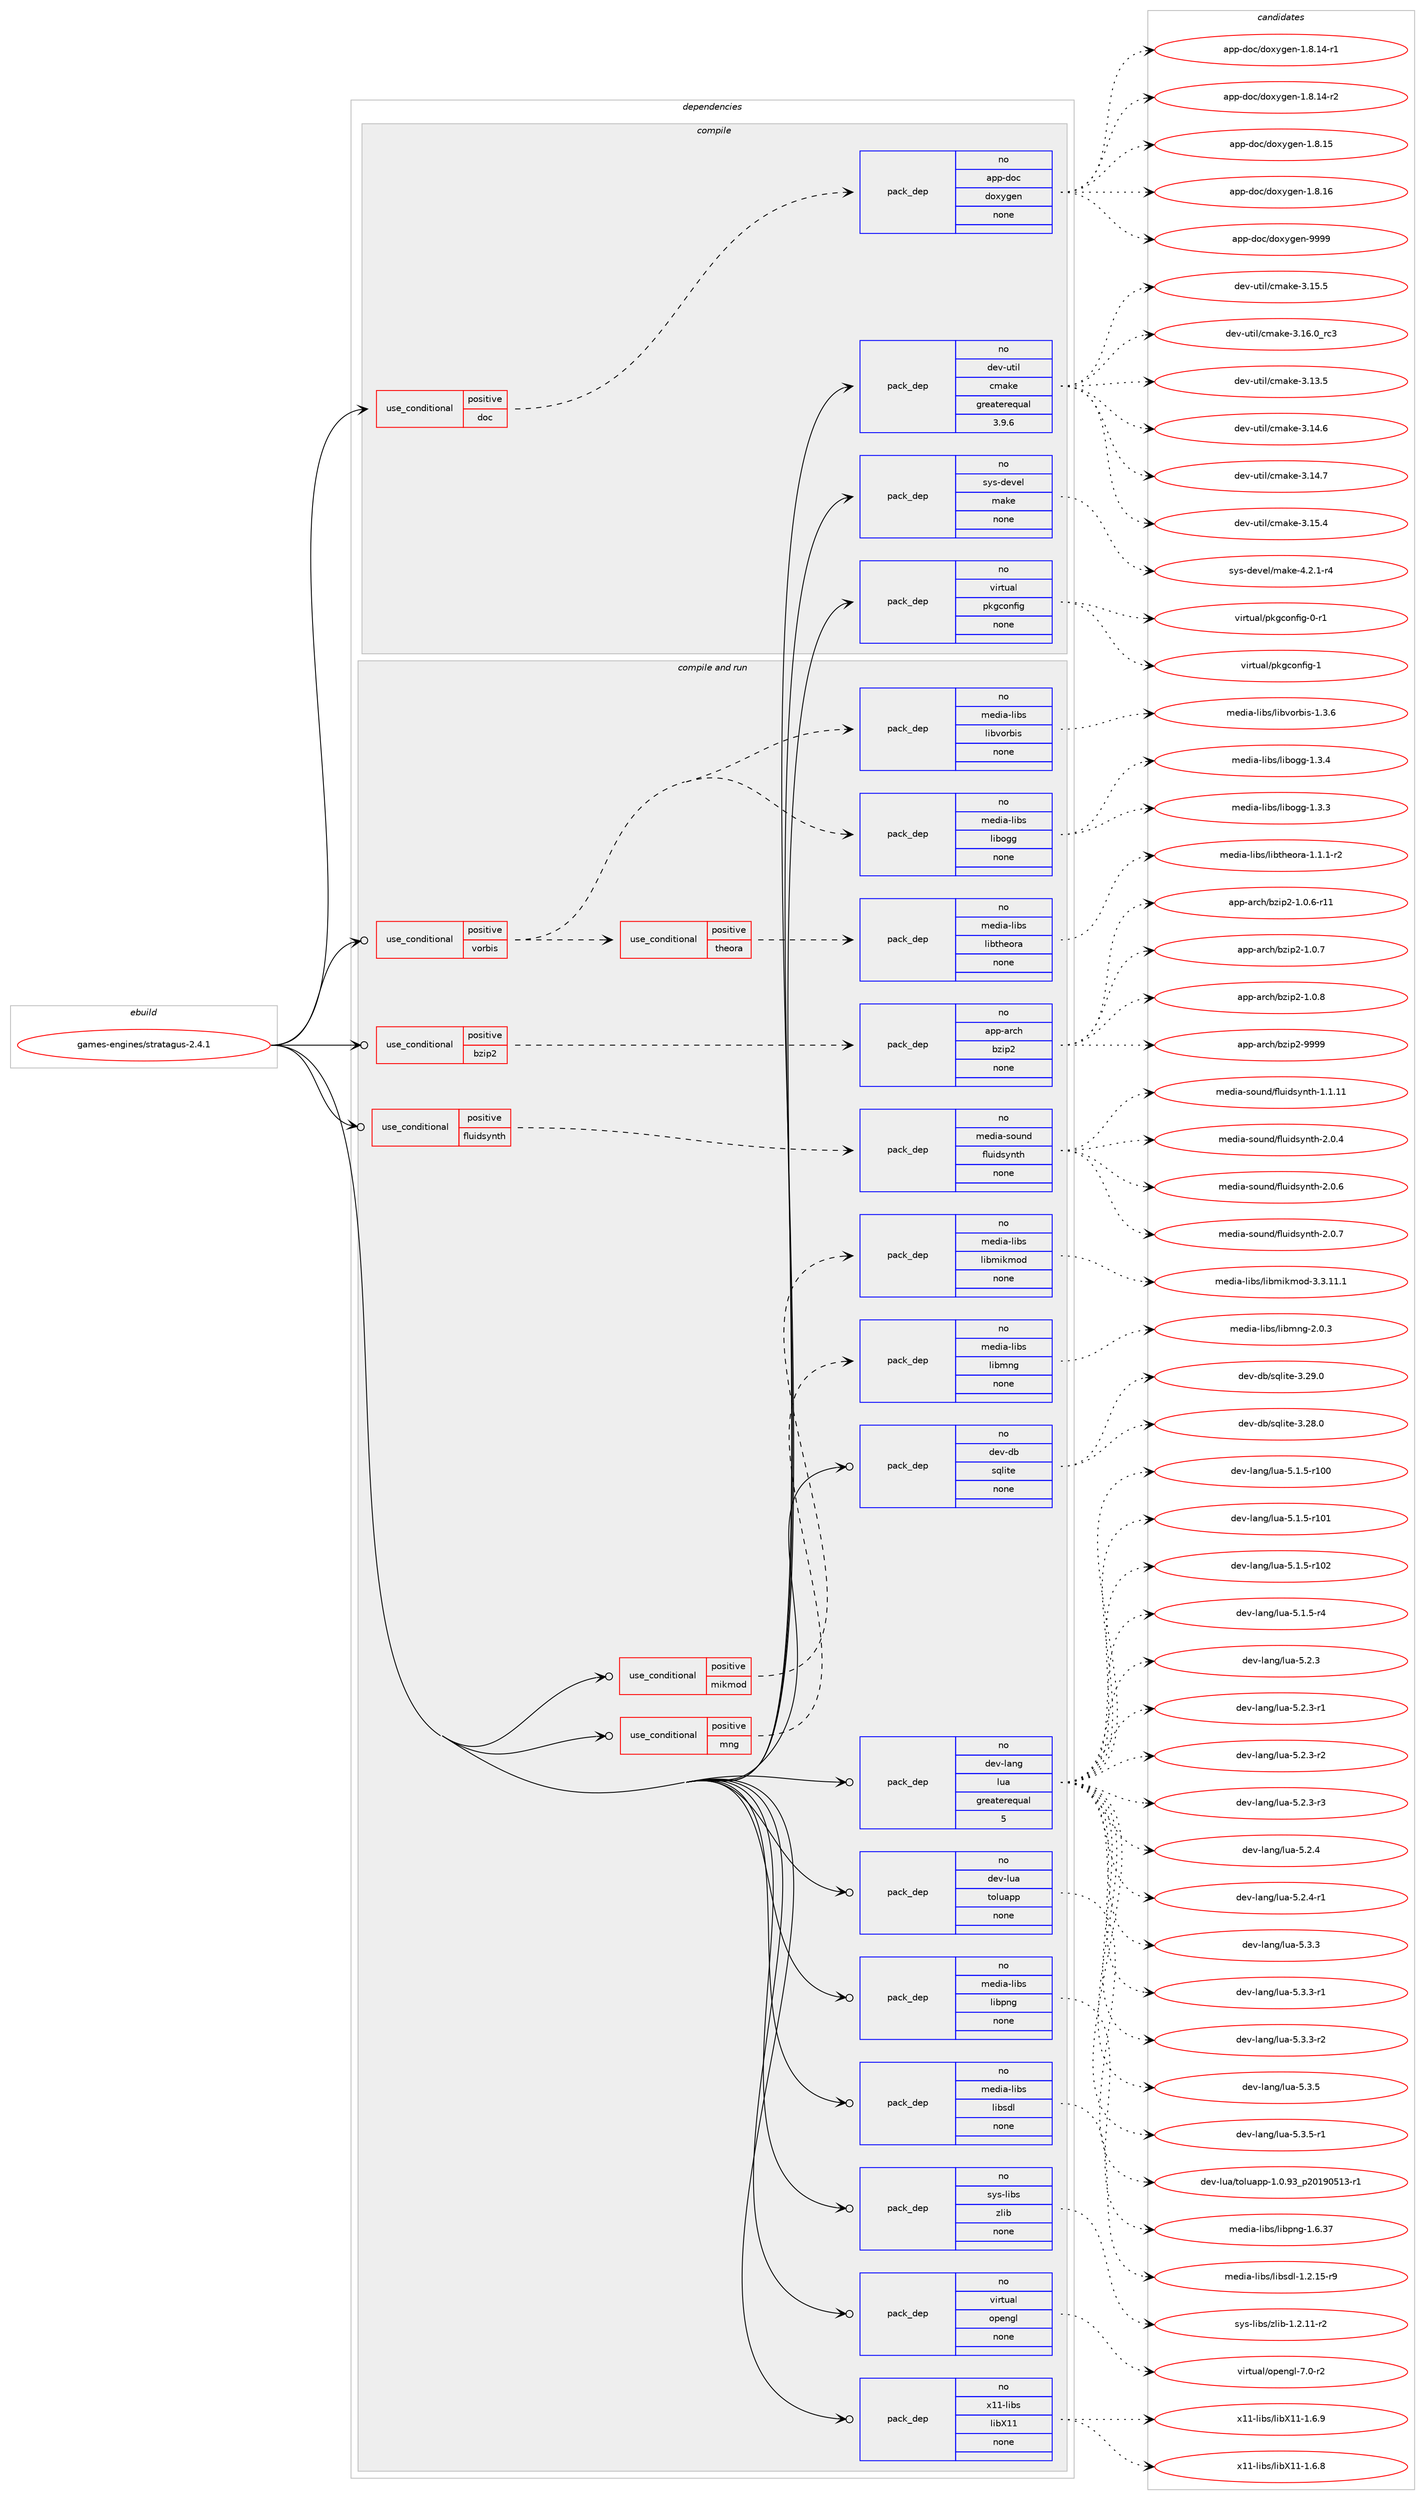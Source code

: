 digraph prolog {

# *************
# Graph options
# *************

newrank=true;
concentrate=true;
compound=true;
graph [rankdir=LR,fontname=Helvetica,fontsize=10,ranksep=1.5];#, ranksep=2.5, nodesep=0.2];
edge  [arrowhead=vee];
node  [fontname=Helvetica,fontsize=10];

# **********
# The ebuild
# **********

subgraph cluster_leftcol {
color=gray;
rank=same;
label=<<i>ebuild</i>>;
id [label="games-engines/stratagus-2.4.1", color=red, width=4, href="../games-engines/stratagus-2.4.1.svg"];
}

# ****************
# The dependencies
# ****************

subgraph cluster_midcol {
color=gray;
label=<<i>dependencies</i>>;
subgraph cluster_compile {
fillcolor="#eeeeee";
style=filled;
label=<<i>compile</i>>;
subgraph cond184594 {
dependency739288 [label=<<TABLE BORDER="0" CELLBORDER="1" CELLSPACING="0" CELLPADDING="4"><TR><TD ROWSPAN="3" CELLPADDING="10">use_conditional</TD></TR><TR><TD>positive</TD></TR><TR><TD>doc</TD></TR></TABLE>>, shape=none, color=red];
subgraph pack542363 {
dependency739289 [label=<<TABLE BORDER="0" CELLBORDER="1" CELLSPACING="0" CELLPADDING="4" WIDTH="220"><TR><TD ROWSPAN="6" CELLPADDING="30">pack_dep</TD></TR><TR><TD WIDTH="110">no</TD></TR><TR><TD>app-doc</TD></TR><TR><TD>doxygen</TD></TR><TR><TD>none</TD></TR><TR><TD></TD></TR></TABLE>>, shape=none, color=blue];
}
dependency739288:e -> dependency739289:w [weight=20,style="dashed",arrowhead="vee"];
}
id:e -> dependency739288:w [weight=20,style="solid",arrowhead="vee"];
subgraph pack542364 {
dependency739290 [label=<<TABLE BORDER="0" CELLBORDER="1" CELLSPACING="0" CELLPADDING="4" WIDTH="220"><TR><TD ROWSPAN="6" CELLPADDING="30">pack_dep</TD></TR><TR><TD WIDTH="110">no</TD></TR><TR><TD>dev-util</TD></TR><TR><TD>cmake</TD></TR><TR><TD>greaterequal</TD></TR><TR><TD>3.9.6</TD></TR></TABLE>>, shape=none, color=blue];
}
id:e -> dependency739290:w [weight=20,style="solid",arrowhead="vee"];
subgraph pack542365 {
dependency739291 [label=<<TABLE BORDER="0" CELLBORDER="1" CELLSPACING="0" CELLPADDING="4" WIDTH="220"><TR><TD ROWSPAN="6" CELLPADDING="30">pack_dep</TD></TR><TR><TD WIDTH="110">no</TD></TR><TR><TD>sys-devel</TD></TR><TR><TD>make</TD></TR><TR><TD>none</TD></TR><TR><TD></TD></TR></TABLE>>, shape=none, color=blue];
}
id:e -> dependency739291:w [weight=20,style="solid",arrowhead="vee"];
subgraph pack542366 {
dependency739292 [label=<<TABLE BORDER="0" CELLBORDER="1" CELLSPACING="0" CELLPADDING="4" WIDTH="220"><TR><TD ROWSPAN="6" CELLPADDING="30">pack_dep</TD></TR><TR><TD WIDTH="110">no</TD></TR><TR><TD>virtual</TD></TR><TR><TD>pkgconfig</TD></TR><TR><TD>none</TD></TR><TR><TD></TD></TR></TABLE>>, shape=none, color=blue];
}
id:e -> dependency739292:w [weight=20,style="solid",arrowhead="vee"];
}
subgraph cluster_compileandrun {
fillcolor="#eeeeee";
style=filled;
label=<<i>compile and run</i>>;
subgraph cond184595 {
dependency739293 [label=<<TABLE BORDER="0" CELLBORDER="1" CELLSPACING="0" CELLPADDING="4"><TR><TD ROWSPAN="3" CELLPADDING="10">use_conditional</TD></TR><TR><TD>positive</TD></TR><TR><TD>bzip2</TD></TR></TABLE>>, shape=none, color=red];
subgraph pack542367 {
dependency739294 [label=<<TABLE BORDER="0" CELLBORDER="1" CELLSPACING="0" CELLPADDING="4" WIDTH="220"><TR><TD ROWSPAN="6" CELLPADDING="30">pack_dep</TD></TR><TR><TD WIDTH="110">no</TD></TR><TR><TD>app-arch</TD></TR><TR><TD>bzip2</TD></TR><TR><TD>none</TD></TR><TR><TD></TD></TR></TABLE>>, shape=none, color=blue];
}
dependency739293:e -> dependency739294:w [weight=20,style="dashed",arrowhead="vee"];
}
id:e -> dependency739293:w [weight=20,style="solid",arrowhead="odotvee"];
subgraph cond184596 {
dependency739295 [label=<<TABLE BORDER="0" CELLBORDER="1" CELLSPACING="0" CELLPADDING="4"><TR><TD ROWSPAN="3" CELLPADDING="10">use_conditional</TD></TR><TR><TD>positive</TD></TR><TR><TD>fluidsynth</TD></TR></TABLE>>, shape=none, color=red];
subgraph pack542368 {
dependency739296 [label=<<TABLE BORDER="0" CELLBORDER="1" CELLSPACING="0" CELLPADDING="4" WIDTH="220"><TR><TD ROWSPAN="6" CELLPADDING="30">pack_dep</TD></TR><TR><TD WIDTH="110">no</TD></TR><TR><TD>media-sound</TD></TR><TR><TD>fluidsynth</TD></TR><TR><TD>none</TD></TR><TR><TD></TD></TR></TABLE>>, shape=none, color=blue];
}
dependency739295:e -> dependency739296:w [weight=20,style="dashed",arrowhead="vee"];
}
id:e -> dependency739295:w [weight=20,style="solid",arrowhead="odotvee"];
subgraph cond184597 {
dependency739297 [label=<<TABLE BORDER="0" CELLBORDER="1" CELLSPACING="0" CELLPADDING="4"><TR><TD ROWSPAN="3" CELLPADDING="10">use_conditional</TD></TR><TR><TD>positive</TD></TR><TR><TD>mikmod</TD></TR></TABLE>>, shape=none, color=red];
subgraph pack542369 {
dependency739298 [label=<<TABLE BORDER="0" CELLBORDER="1" CELLSPACING="0" CELLPADDING="4" WIDTH="220"><TR><TD ROWSPAN="6" CELLPADDING="30">pack_dep</TD></TR><TR><TD WIDTH="110">no</TD></TR><TR><TD>media-libs</TD></TR><TR><TD>libmikmod</TD></TR><TR><TD>none</TD></TR><TR><TD></TD></TR></TABLE>>, shape=none, color=blue];
}
dependency739297:e -> dependency739298:w [weight=20,style="dashed",arrowhead="vee"];
}
id:e -> dependency739297:w [weight=20,style="solid",arrowhead="odotvee"];
subgraph cond184598 {
dependency739299 [label=<<TABLE BORDER="0" CELLBORDER="1" CELLSPACING="0" CELLPADDING="4"><TR><TD ROWSPAN="3" CELLPADDING="10">use_conditional</TD></TR><TR><TD>positive</TD></TR><TR><TD>mng</TD></TR></TABLE>>, shape=none, color=red];
subgraph pack542370 {
dependency739300 [label=<<TABLE BORDER="0" CELLBORDER="1" CELLSPACING="0" CELLPADDING="4" WIDTH="220"><TR><TD ROWSPAN="6" CELLPADDING="30">pack_dep</TD></TR><TR><TD WIDTH="110">no</TD></TR><TR><TD>media-libs</TD></TR><TR><TD>libmng</TD></TR><TR><TD>none</TD></TR><TR><TD></TD></TR></TABLE>>, shape=none, color=blue];
}
dependency739299:e -> dependency739300:w [weight=20,style="dashed",arrowhead="vee"];
}
id:e -> dependency739299:w [weight=20,style="solid",arrowhead="odotvee"];
subgraph cond184599 {
dependency739301 [label=<<TABLE BORDER="0" CELLBORDER="1" CELLSPACING="0" CELLPADDING="4"><TR><TD ROWSPAN="3" CELLPADDING="10">use_conditional</TD></TR><TR><TD>positive</TD></TR><TR><TD>vorbis</TD></TR></TABLE>>, shape=none, color=red];
subgraph pack542371 {
dependency739302 [label=<<TABLE BORDER="0" CELLBORDER="1" CELLSPACING="0" CELLPADDING="4" WIDTH="220"><TR><TD ROWSPAN="6" CELLPADDING="30">pack_dep</TD></TR><TR><TD WIDTH="110">no</TD></TR><TR><TD>media-libs</TD></TR><TR><TD>libogg</TD></TR><TR><TD>none</TD></TR><TR><TD></TD></TR></TABLE>>, shape=none, color=blue];
}
dependency739301:e -> dependency739302:w [weight=20,style="dashed",arrowhead="vee"];
subgraph pack542372 {
dependency739303 [label=<<TABLE BORDER="0" CELLBORDER="1" CELLSPACING="0" CELLPADDING="4" WIDTH="220"><TR><TD ROWSPAN="6" CELLPADDING="30">pack_dep</TD></TR><TR><TD WIDTH="110">no</TD></TR><TR><TD>media-libs</TD></TR><TR><TD>libvorbis</TD></TR><TR><TD>none</TD></TR><TR><TD></TD></TR></TABLE>>, shape=none, color=blue];
}
dependency739301:e -> dependency739303:w [weight=20,style="dashed",arrowhead="vee"];
subgraph cond184600 {
dependency739304 [label=<<TABLE BORDER="0" CELLBORDER="1" CELLSPACING="0" CELLPADDING="4"><TR><TD ROWSPAN="3" CELLPADDING="10">use_conditional</TD></TR><TR><TD>positive</TD></TR><TR><TD>theora</TD></TR></TABLE>>, shape=none, color=red];
subgraph pack542373 {
dependency739305 [label=<<TABLE BORDER="0" CELLBORDER="1" CELLSPACING="0" CELLPADDING="4" WIDTH="220"><TR><TD ROWSPAN="6" CELLPADDING="30">pack_dep</TD></TR><TR><TD WIDTH="110">no</TD></TR><TR><TD>media-libs</TD></TR><TR><TD>libtheora</TD></TR><TR><TD>none</TD></TR><TR><TD></TD></TR></TABLE>>, shape=none, color=blue];
}
dependency739304:e -> dependency739305:w [weight=20,style="dashed",arrowhead="vee"];
}
dependency739301:e -> dependency739304:w [weight=20,style="dashed",arrowhead="vee"];
}
id:e -> dependency739301:w [weight=20,style="solid",arrowhead="odotvee"];
subgraph pack542374 {
dependency739306 [label=<<TABLE BORDER="0" CELLBORDER="1" CELLSPACING="0" CELLPADDING="4" WIDTH="220"><TR><TD ROWSPAN="6" CELLPADDING="30">pack_dep</TD></TR><TR><TD WIDTH="110">no</TD></TR><TR><TD>dev-db</TD></TR><TR><TD>sqlite</TD></TR><TR><TD>none</TD></TR><TR><TD></TD></TR></TABLE>>, shape=none, color=blue];
}
id:e -> dependency739306:w [weight=20,style="solid",arrowhead="odotvee"];
subgraph pack542375 {
dependency739307 [label=<<TABLE BORDER="0" CELLBORDER="1" CELLSPACING="0" CELLPADDING="4" WIDTH="220"><TR><TD ROWSPAN="6" CELLPADDING="30">pack_dep</TD></TR><TR><TD WIDTH="110">no</TD></TR><TR><TD>dev-lang</TD></TR><TR><TD>lua</TD></TR><TR><TD>greaterequal</TD></TR><TR><TD>5</TD></TR></TABLE>>, shape=none, color=blue];
}
id:e -> dependency739307:w [weight=20,style="solid",arrowhead="odotvee"];
subgraph pack542376 {
dependency739308 [label=<<TABLE BORDER="0" CELLBORDER="1" CELLSPACING="0" CELLPADDING="4" WIDTH="220"><TR><TD ROWSPAN="6" CELLPADDING="30">pack_dep</TD></TR><TR><TD WIDTH="110">no</TD></TR><TR><TD>dev-lua</TD></TR><TR><TD>toluapp</TD></TR><TR><TD>none</TD></TR><TR><TD></TD></TR></TABLE>>, shape=none, color=blue];
}
id:e -> dependency739308:w [weight=20,style="solid",arrowhead="odotvee"];
subgraph pack542377 {
dependency739309 [label=<<TABLE BORDER="0" CELLBORDER="1" CELLSPACING="0" CELLPADDING="4" WIDTH="220"><TR><TD ROWSPAN="6" CELLPADDING="30">pack_dep</TD></TR><TR><TD WIDTH="110">no</TD></TR><TR><TD>media-libs</TD></TR><TR><TD>libpng</TD></TR><TR><TD>none</TD></TR><TR><TD></TD></TR></TABLE>>, shape=none, color=blue];
}
id:e -> dependency739309:w [weight=20,style="solid",arrowhead="odotvee"];
subgraph pack542378 {
dependency739310 [label=<<TABLE BORDER="0" CELLBORDER="1" CELLSPACING="0" CELLPADDING="4" WIDTH="220"><TR><TD ROWSPAN="6" CELLPADDING="30">pack_dep</TD></TR><TR><TD WIDTH="110">no</TD></TR><TR><TD>media-libs</TD></TR><TR><TD>libsdl</TD></TR><TR><TD>none</TD></TR><TR><TD></TD></TR></TABLE>>, shape=none, color=blue];
}
id:e -> dependency739310:w [weight=20,style="solid",arrowhead="odotvee"];
subgraph pack542379 {
dependency739311 [label=<<TABLE BORDER="0" CELLBORDER="1" CELLSPACING="0" CELLPADDING="4" WIDTH="220"><TR><TD ROWSPAN="6" CELLPADDING="30">pack_dep</TD></TR><TR><TD WIDTH="110">no</TD></TR><TR><TD>sys-libs</TD></TR><TR><TD>zlib</TD></TR><TR><TD>none</TD></TR><TR><TD></TD></TR></TABLE>>, shape=none, color=blue];
}
id:e -> dependency739311:w [weight=20,style="solid",arrowhead="odotvee"];
subgraph pack542380 {
dependency739312 [label=<<TABLE BORDER="0" CELLBORDER="1" CELLSPACING="0" CELLPADDING="4" WIDTH="220"><TR><TD ROWSPAN="6" CELLPADDING="30">pack_dep</TD></TR><TR><TD WIDTH="110">no</TD></TR><TR><TD>virtual</TD></TR><TR><TD>opengl</TD></TR><TR><TD>none</TD></TR><TR><TD></TD></TR></TABLE>>, shape=none, color=blue];
}
id:e -> dependency739312:w [weight=20,style="solid",arrowhead="odotvee"];
subgraph pack542381 {
dependency739313 [label=<<TABLE BORDER="0" CELLBORDER="1" CELLSPACING="0" CELLPADDING="4" WIDTH="220"><TR><TD ROWSPAN="6" CELLPADDING="30">pack_dep</TD></TR><TR><TD WIDTH="110">no</TD></TR><TR><TD>x11-libs</TD></TR><TR><TD>libX11</TD></TR><TR><TD>none</TD></TR><TR><TD></TD></TR></TABLE>>, shape=none, color=blue];
}
id:e -> dependency739313:w [weight=20,style="solid",arrowhead="odotvee"];
}
subgraph cluster_run {
fillcolor="#eeeeee";
style=filled;
label=<<i>run</i>>;
}
}

# **************
# The candidates
# **************

subgraph cluster_choices {
rank=same;
color=gray;
label=<<i>candidates</i>>;

subgraph choice542363 {
color=black;
nodesep=1;
choice97112112451001119947100111120121103101110454946564649524511449 [label="app-doc/doxygen-1.8.14-r1", color=red, width=4,href="../app-doc/doxygen-1.8.14-r1.svg"];
choice97112112451001119947100111120121103101110454946564649524511450 [label="app-doc/doxygen-1.8.14-r2", color=red, width=4,href="../app-doc/doxygen-1.8.14-r2.svg"];
choice9711211245100111994710011112012110310111045494656464953 [label="app-doc/doxygen-1.8.15", color=red, width=4,href="../app-doc/doxygen-1.8.15.svg"];
choice9711211245100111994710011112012110310111045494656464954 [label="app-doc/doxygen-1.8.16", color=red, width=4,href="../app-doc/doxygen-1.8.16.svg"];
choice971121124510011199471001111201211031011104557575757 [label="app-doc/doxygen-9999", color=red, width=4,href="../app-doc/doxygen-9999.svg"];
dependency739289:e -> choice97112112451001119947100111120121103101110454946564649524511449:w [style=dotted,weight="100"];
dependency739289:e -> choice97112112451001119947100111120121103101110454946564649524511450:w [style=dotted,weight="100"];
dependency739289:e -> choice9711211245100111994710011112012110310111045494656464953:w [style=dotted,weight="100"];
dependency739289:e -> choice9711211245100111994710011112012110310111045494656464954:w [style=dotted,weight="100"];
dependency739289:e -> choice971121124510011199471001111201211031011104557575757:w [style=dotted,weight="100"];
}
subgraph choice542364 {
color=black;
nodesep=1;
choice1001011184511711610510847991099710710145514649514653 [label="dev-util/cmake-3.13.5", color=red, width=4,href="../dev-util/cmake-3.13.5.svg"];
choice1001011184511711610510847991099710710145514649524654 [label="dev-util/cmake-3.14.6", color=red, width=4,href="../dev-util/cmake-3.14.6.svg"];
choice1001011184511711610510847991099710710145514649524655 [label="dev-util/cmake-3.14.7", color=red, width=4,href="../dev-util/cmake-3.14.7.svg"];
choice1001011184511711610510847991099710710145514649534652 [label="dev-util/cmake-3.15.4", color=red, width=4,href="../dev-util/cmake-3.15.4.svg"];
choice1001011184511711610510847991099710710145514649534653 [label="dev-util/cmake-3.15.5", color=red, width=4,href="../dev-util/cmake-3.15.5.svg"];
choice1001011184511711610510847991099710710145514649544648951149951 [label="dev-util/cmake-3.16.0_rc3", color=red, width=4,href="../dev-util/cmake-3.16.0_rc3.svg"];
dependency739290:e -> choice1001011184511711610510847991099710710145514649514653:w [style=dotted,weight="100"];
dependency739290:e -> choice1001011184511711610510847991099710710145514649524654:w [style=dotted,weight="100"];
dependency739290:e -> choice1001011184511711610510847991099710710145514649524655:w [style=dotted,weight="100"];
dependency739290:e -> choice1001011184511711610510847991099710710145514649534652:w [style=dotted,weight="100"];
dependency739290:e -> choice1001011184511711610510847991099710710145514649534653:w [style=dotted,weight="100"];
dependency739290:e -> choice1001011184511711610510847991099710710145514649544648951149951:w [style=dotted,weight="100"];
}
subgraph choice542365 {
color=black;
nodesep=1;
choice1151211154510010111810110847109971071014552465046494511452 [label="sys-devel/make-4.2.1-r4", color=red, width=4,href="../sys-devel/make-4.2.1-r4.svg"];
dependency739291:e -> choice1151211154510010111810110847109971071014552465046494511452:w [style=dotted,weight="100"];
}
subgraph choice542366 {
color=black;
nodesep=1;
choice11810511411611797108471121071039911111010210510345484511449 [label="virtual/pkgconfig-0-r1", color=red, width=4,href="../virtual/pkgconfig-0-r1.svg"];
choice1181051141161179710847112107103991111101021051034549 [label="virtual/pkgconfig-1", color=red, width=4,href="../virtual/pkgconfig-1.svg"];
dependency739292:e -> choice11810511411611797108471121071039911111010210510345484511449:w [style=dotted,weight="100"];
dependency739292:e -> choice1181051141161179710847112107103991111101021051034549:w [style=dotted,weight="100"];
}
subgraph choice542367 {
color=black;
nodesep=1;
choice97112112459711499104479812210511250454946484654451144949 [label="app-arch/bzip2-1.0.6-r11", color=red, width=4,href="../app-arch/bzip2-1.0.6-r11.svg"];
choice97112112459711499104479812210511250454946484655 [label="app-arch/bzip2-1.0.7", color=red, width=4,href="../app-arch/bzip2-1.0.7.svg"];
choice97112112459711499104479812210511250454946484656 [label="app-arch/bzip2-1.0.8", color=red, width=4,href="../app-arch/bzip2-1.0.8.svg"];
choice971121124597114991044798122105112504557575757 [label="app-arch/bzip2-9999", color=red, width=4,href="../app-arch/bzip2-9999.svg"];
dependency739294:e -> choice97112112459711499104479812210511250454946484654451144949:w [style=dotted,weight="100"];
dependency739294:e -> choice97112112459711499104479812210511250454946484655:w [style=dotted,weight="100"];
dependency739294:e -> choice97112112459711499104479812210511250454946484656:w [style=dotted,weight="100"];
dependency739294:e -> choice971121124597114991044798122105112504557575757:w [style=dotted,weight="100"];
}
subgraph choice542368 {
color=black;
nodesep=1;
choice10910110010597451151111171101004710210811710510011512111011610445494649464949 [label="media-sound/fluidsynth-1.1.11", color=red, width=4,href="../media-sound/fluidsynth-1.1.11.svg"];
choice109101100105974511511111711010047102108117105100115121110116104455046484652 [label="media-sound/fluidsynth-2.0.4", color=red, width=4,href="../media-sound/fluidsynth-2.0.4.svg"];
choice109101100105974511511111711010047102108117105100115121110116104455046484654 [label="media-sound/fluidsynth-2.0.6", color=red, width=4,href="../media-sound/fluidsynth-2.0.6.svg"];
choice109101100105974511511111711010047102108117105100115121110116104455046484655 [label="media-sound/fluidsynth-2.0.7", color=red, width=4,href="../media-sound/fluidsynth-2.0.7.svg"];
dependency739296:e -> choice10910110010597451151111171101004710210811710510011512111011610445494649464949:w [style=dotted,weight="100"];
dependency739296:e -> choice109101100105974511511111711010047102108117105100115121110116104455046484652:w [style=dotted,weight="100"];
dependency739296:e -> choice109101100105974511511111711010047102108117105100115121110116104455046484654:w [style=dotted,weight="100"];
dependency739296:e -> choice109101100105974511511111711010047102108117105100115121110116104455046484655:w [style=dotted,weight="100"];
}
subgraph choice542369 {
color=black;
nodesep=1;
choice1091011001059745108105981154710810598109105107109111100455146514649494649 [label="media-libs/libmikmod-3.3.11.1", color=red, width=4,href="../media-libs/libmikmod-3.3.11.1.svg"];
dependency739298:e -> choice1091011001059745108105981154710810598109105107109111100455146514649494649:w [style=dotted,weight="100"];
}
subgraph choice542370 {
color=black;
nodesep=1;
choice1091011001059745108105981154710810598109110103455046484651 [label="media-libs/libmng-2.0.3", color=red, width=4,href="../media-libs/libmng-2.0.3.svg"];
dependency739300:e -> choice1091011001059745108105981154710810598109110103455046484651:w [style=dotted,weight="100"];
}
subgraph choice542371 {
color=black;
nodesep=1;
choice1091011001059745108105981154710810598111103103454946514651 [label="media-libs/libogg-1.3.3", color=red, width=4,href="../media-libs/libogg-1.3.3.svg"];
choice1091011001059745108105981154710810598111103103454946514652 [label="media-libs/libogg-1.3.4", color=red, width=4,href="../media-libs/libogg-1.3.4.svg"];
dependency739302:e -> choice1091011001059745108105981154710810598111103103454946514651:w [style=dotted,weight="100"];
dependency739302:e -> choice1091011001059745108105981154710810598111103103454946514652:w [style=dotted,weight="100"];
}
subgraph choice542372 {
color=black;
nodesep=1;
choice109101100105974510810598115471081059811811111498105115454946514654 [label="media-libs/libvorbis-1.3.6", color=red, width=4,href="../media-libs/libvorbis-1.3.6.svg"];
dependency739303:e -> choice109101100105974510810598115471081059811811111498105115454946514654:w [style=dotted,weight="100"];
}
subgraph choice542373 {
color=black;
nodesep=1;
choice1091011001059745108105981154710810598116104101111114974549464946494511450 [label="media-libs/libtheora-1.1.1-r2", color=red, width=4,href="../media-libs/libtheora-1.1.1-r2.svg"];
dependency739305:e -> choice1091011001059745108105981154710810598116104101111114974549464946494511450:w [style=dotted,weight="100"];
}
subgraph choice542374 {
color=black;
nodesep=1;
choice10010111845100984711511310810511610145514650564648 [label="dev-db/sqlite-3.28.0", color=red, width=4,href="../dev-db/sqlite-3.28.0.svg"];
choice10010111845100984711511310810511610145514650574648 [label="dev-db/sqlite-3.29.0", color=red, width=4,href="../dev-db/sqlite-3.29.0.svg"];
dependency739306:e -> choice10010111845100984711511310810511610145514650564648:w [style=dotted,weight="100"];
dependency739306:e -> choice10010111845100984711511310810511610145514650574648:w [style=dotted,weight="100"];
}
subgraph choice542375 {
color=black;
nodesep=1;
choice1001011184510897110103471081179745534649465345114494848 [label="dev-lang/lua-5.1.5-r100", color=red, width=4,href="../dev-lang/lua-5.1.5-r100.svg"];
choice1001011184510897110103471081179745534649465345114494849 [label="dev-lang/lua-5.1.5-r101", color=red, width=4,href="../dev-lang/lua-5.1.5-r101.svg"];
choice1001011184510897110103471081179745534649465345114494850 [label="dev-lang/lua-5.1.5-r102", color=red, width=4,href="../dev-lang/lua-5.1.5-r102.svg"];
choice100101118451089711010347108117974553464946534511452 [label="dev-lang/lua-5.1.5-r4", color=red, width=4,href="../dev-lang/lua-5.1.5-r4.svg"];
choice10010111845108971101034710811797455346504651 [label="dev-lang/lua-5.2.3", color=red, width=4,href="../dev-lang/lua-5.2.3.svg"];
choice100101118451089711010347108117974553465046514511449 [label="dev-lang/lua-5.2.3-r1", color=red, width=4,href="../dev-lang/lua-5.2.3-r1.svg"];
choice100101118451089711010347108117974553465046514511450 [label="dev-lang/lua-5.2.3-r2", color=red, width=4,href="../dev-lang/lua-5.2.3-r2.svg"];
choice100101118451089711010347108117974553465046514511451 [label="dev-lang/lua-5.2.3-r3", color=red, width=4,href="../dev-lang/lua-5.2.3-r3.svg"];
choice10010111845108971101034710811797455346504652 [label="dev-lang/lua-5.2.4", color=red, width=4,href="../dev-lang/lua-5.2.4.svg"];
choice100101118451089711010347108117974553465046524511449 [label="dev-lang/lua-5.2.4-r1", color=red, width=4,href="../dev-lang/lua-5.2.4-r1.svg"];
choice10010111845108971101034710811797455346514651 [label="dev-lang/lua-5.3.3", color=red, width=4,href="../dev-lang/lua-5.3.3.svg"];
choice100101118451089711010347108117974553465146514511449 [label="dev-lang/lua-5.3.3-r1", color=red, width=4,href="../dev-lang/lua-5.3.3-r1.svg"];
choice100101118451089711010347108117974553465146514511450 [label="dev-lang/lua-5.3.3-r2", color=red, width=4,href="../dev-lang/lua-5.3.3-r2.svg"];
choice10010111845108971101034710811797455346514653 [label="dev-lang/lua-5.3.5", color=red, width=4,href="../dev-lang/lua-5.3.5.svg"];
choice100101118451089711010347108117974553465146534511449 [label="dev-lang/lua-5.3.5-r1", color=red, width=4,href="../dev-lang/lua-5.3.5-r1.svg"];
dependency739307:e -> choice1001011184510897110103471081179745534649465345114494848:w [style=dotted,weight="100"];
dependency739307:e -> choice1001011184510897110103471081179745534649465345114494849:w [style=dotted,weight="100"];
dependency739307:e -> choice1001011184510897110103471081179745534649465345114494850:w [style=dotted,weight="100"];
dependency739307:e -> choice100101118451089711010347108117974553464946534511452:w [style=dotted,weight="100"];
dependency739307:e -> choice10010111845108971101034710811797455346504651:w [style=dotted,weight="100"];
dependency739307:e -> choice100101118451089711010347108117974553465046514511449:w [style=dotted,weight="100"];
dependency739307:e -> choice100101118451089711010347108117974553465046514511450:w [style=dotted,weight="100"];
dependency739307:e -> choice100101118451089711010347108117974553465046514511451:w [style=dotted,weight="100"];
dependency739307:e -> choice10010111845108971101034710811797455346504652:w [style=dotted,weight="100"];
dependency739307:e -> choice100101118451089711010347108117974553465046524511449:w [style=dotted,weight="100"];
dependency739307:e -> choice10010111845108971101034710811797455346514651:w [style=dotted,weight="100"];
dependency739307:e -> choice100101118451089711010347108117974553465146514511449:w [style=dotted,weight="100"];
dependency739307:e -> choice100101118451089711010347108117974553465146514511450:w [style=dotted,weight="100"];
dependency739307:e -> choice10010111845108971101034710811797455346514653:w [style=dotted,weight="100"];
dependency739307:e -> choice100101118451089711010347108117974553465146534511449:w [style=dotted,weight="100"];
}
subgraph choice542376 {
color=black;
nodesep=1;
choice10010111845108117974711611110811797112112454946484657519511250484957485349514511449 [label="dev-lua/toluapp-1.0.93_p20190513-r1", color=red, width=4,href="../dev-lua/toluapp-1.0.93_p20190513-r1.svg"];
dependency739308:e -> choice10010111845108117974711611110811797112112454946484657519511250484957485349514511449:w [style=dotted,weight="100"];
}
subgraph choice542377 {
color=black;
nodesep=1;
choice109101100105974510810598115471081059811211010345494654465155 [label="media-libs/libpng-1.6.37", color=red, width=4,href="../media-libs/libpng-1.6.37.svg"];
dependency739309:e -> choice109101100105974510810598115471081059811211010345494654465155:w [style=dotted,weight="100"];
}
subgraph choice542378 {
color=black;
nodesep=1;
choice1091011001059745108105981154710810598115100108454946504649534511457 [label="media-libs/libsdl-1.2.15-r9", color=red, width=4,href="../media-libs/libsdl-1.2.15-r9.svg"];
dependency739310:e -> choice1091011001059745108105981154710810598115100108454946504649534511457:w [style=dotted,weight="100"];
}
subgraph choice542379 {
color=black;
nodesep=1;
choice11512111545108105981154712210810598454946504649494511450 [label="sys-libs/zlib-1.2.11-r2", color=red, width=4,href="../sys-libs/zlib-1.2.11-r2.svg"];
dependency739311:e -> choice11512111545108105981154712210810598454946504649494511450:w [style=dotted,weight="100"];
}
subgraph choice542380 {
color=black;
nodesep=1;
choice1181051141161179710847111112101110103108455546484511450 [label="virtual/opengl-7.0-r2", color=red, width=4,href="../virtual/opengl-7.0-r2.svg"];
dependency739312:e -> choice1181051141161179710847111112101110103108455546484511450:w [style=dotted,weight="100"];
}
subgraph choice542381 {
color=black;
nodesep=1;
choice120494945108105981154710810598884949454946544656 [label="x11-libs/libX11-1.6.8", color=red, width=4,href="../x11-libs/libX11-1.6.8.svg"];
choice120494945108105981154710810598884949454946544657 [label="x11-libs/libX11-1.6.9", color=red, width=4,href="../x11-libs/libX11-1.6.9.svg"];
dependency739313:e -> choice120494945108105981154710810598884949454946544656:w [style=dotted,weight="100"];
dependency739313:e -> choice120494945108105981154710810598884949454946544657:w [style=dotted,weight="100"];
}
}

}
